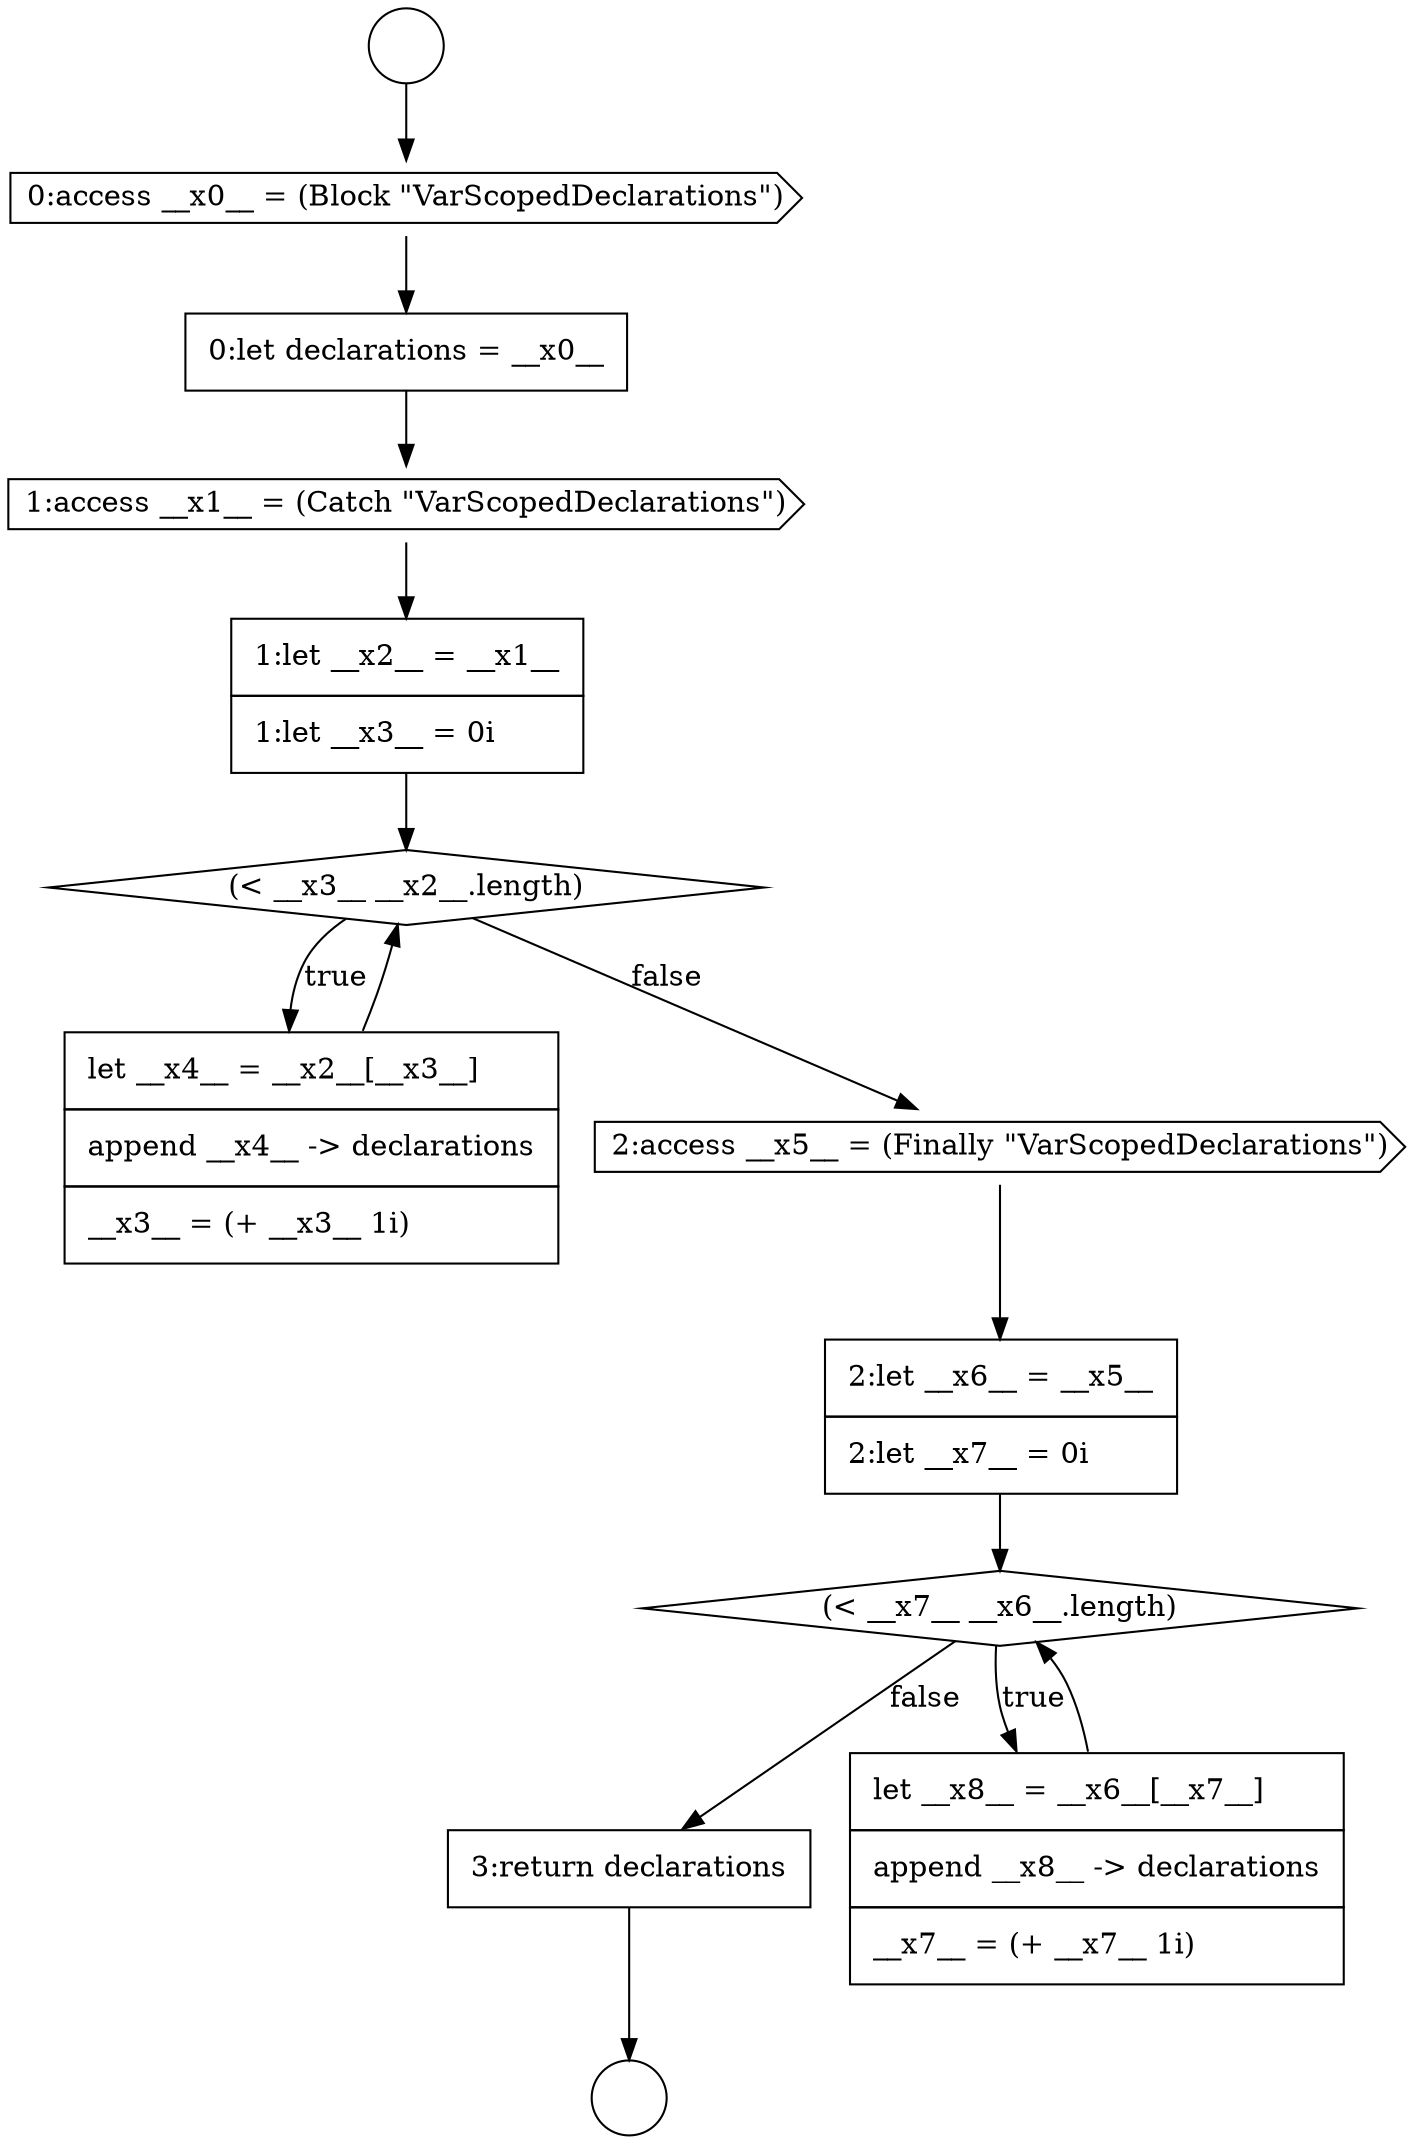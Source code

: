 digraph {
  node8663 [shape=none, margin=0, label=<<font color="black">
    <table border="0" cellborder="1" cellspacing="0" cellpadding="10">
      <tr><td align="left">2:let __x6__ = __x5__</td></tr>
      <tr><td align="left">2:let __x7__ = 0i</td></tr>
    </table>
  </font>> color="black" fillcolor="white" style=filled]
  node8654 [shape=circle label=" " color="black" fillcolor="white" style=filled]
  node8655 [shape=circle label=" " color="black" fillcolor="white" style=filled]
  node8662 [shape=cds, label=<<font color="black">2:access __x5__ = (Finally &quot;VarScopedDeclarations&quot;)</font>> color="black" fillcolor="white" style=filled]
  node8658 [shape=cds, label=<<font color="black">1:access __x1__ = (Catch &quot;VarScopedDeclarations&quot;)</font>> color="black" fillcolor="white" style=filled]
  node8661 [shape=none, margin=0, label=<<font color="black">
    <table border="0" cellborder="1" cellspacing="0" cellpadding="10">
      <tr><td align="left">let __x4__ = __x2__[__x3__]</td></tr>
      <tr><td align="left">append __x4__ -&gt; declarations</td></tr>
      <tr><td align="left">__x3__ = (+ __x3__ 1i)</td></tr>
    </table>
  </font>> color="black" fillcolor="white" style=filled]
  node8657 [shape=none, margin=0, label=<<font color="black">
    <table border="0" cellborder="1" cellspacing="0" cellpadding="10">
      <tr><td align="left">0:let declarations = __x0__</td></tr>
    </table>
  </font>> color="black" fillcolor="white" style=filled]
  node8666 [shape=none, margin=0, label=<<font color="black">
    <table border="0" cellborder="1" cellspacing="0" cellpadding="10">
      <tr><td align="left">3:return declarations</td></tr>
    </table>
  </font>> color="black" fillcolor="white" style=filled]
  node8660 [shape=diamond, label=<<font color="black">(&lt; __x3__ __x2__.length)</font>> color="black" fillcolor="white" style=filled]
  node8659 [shape=none, margin=0, label=<<font color="black">
    <table border="0" cellborder="1" cellspacing="0" cellpadding="10">
      <tr><td align="left">1:let __x2__ = __x1__</td></tr>
      <tr><td align="left">1:let __x3__ = 0i</td></tr>
    </table>
  </font>> color="black" fillcolor="white" style=filled]
  node8664 [shape=diamond, label=<<font color="black">(&lt; __x7__ __x6__.length)</font>> color="black" fillcolor="white" style=filled]
  node8665 [shape=none, margin=0, label=<<font color="black">
    <table border="0" cellborder="1" cellspacing="0" cellpadding="10">
      <tr><td align="left">let __x8__ = __x6__[__x7__]</td></tr>
      <tr><td align="left">append __x8__ -&gt; declarations</td></tr>
      <tr><td align="left">__x7__ = (+ __x7__ 1i)</td></tr>
    </table>
  </font>> color="black" fillcolor="white" style=filled]
  node8656 [shape=cds, label=<<font color="black">0:access __x0__ = (Block &quot;VarScopedDeclarations&quot;)</font>> color="black" fillcolor="white" style=filled]
  node8654 -> node8656 [ color="black"]
  node8662 -> node8663 [ color="black"]
  node8658 -> node8659 [ color="black"]
  node8664 -> node8665 [label=<<font color="black">true</font>> color="black"]
  node8664 -> node8666 [label=<<font color="black">false</font>> color="black"]
  node8661 -> node8660 [ color="black"]
  node8656 -> node8657 [ color="black"]
  node8657 -> node8658 [ color="black"]
  node8659 -> node8660 [ color="black"]
  node8663 -> node8664 [ color="black"]
  node8660 -> node8661 [label=<<font color="black">true</font>> color="black"]
  node8660 -> node8662 [label=<<font color="black">false</font>> color="black"]
  node8665 -> node8664 [ color="black"]
  node8666 -> node8655 [ color="black"]
}

